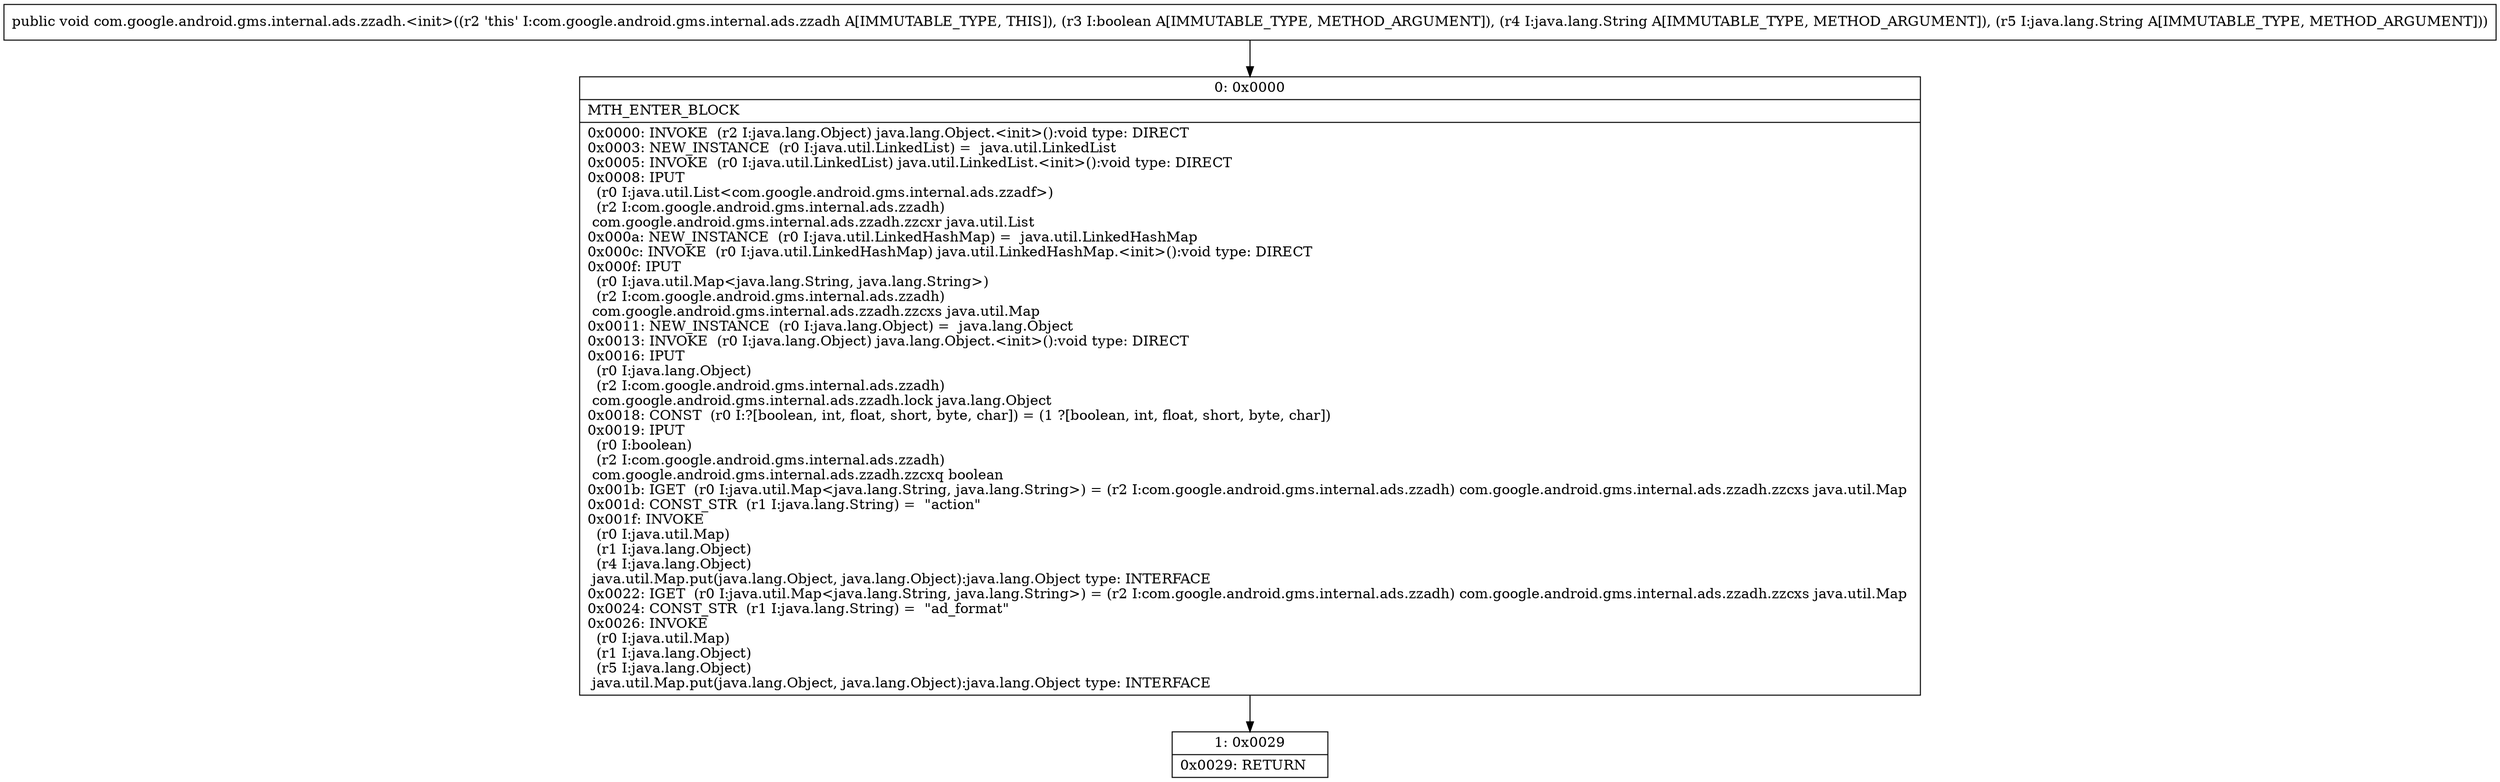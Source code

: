 digraph "CFG forcom.google.android.gms.internal.ads.zzadh.\<init\>(ZLjava\/lang\/String;Ljava\/lang\/String;)V" {
Node_0 [shape=record,label="{0\:\ 0x0000|MTH_ENTER_BLOCK\l|0x0000: INVOKE  (r2 I:java.lang.Object) java.lang.Object.\<init\>():void type: DIRECT \l0x0003: NEW_INSTANCE  (r0 I:java.util.LinkedList) =  java.util.LinkedList \l0x0005: INVOKE  (r0 I:java.util.LinkedList) java.util.LinkedList.\<init\>():void type: DIRECT \l0x0008: IPUT  \l  (r0 I:java.util.List\<com.google.android.gms.internal.ads.zzadf\>)\l  (r2 I:com.google.android.gms.internal.ads.zzadh)\l com.google.android.gms.internal.ads.zzadh.zzcxr java.util.List \l0x000a: NEW_INSTANCE  (r0 I:java.util.LinkedHashMap) =  java.util.LinkedHashMap \l0x000c: INVOKE  (r0 I:java.util.LinkedHashMap) java.util.LinkedHashMap.\<init\>():void type: DIRECT \l0x000f: IPUT  \l  (r0 I:java.util.Map\<java.lang.String, java.lang.String\>)\l  (r2 I:com.google.android.gms.internal.ads.zzadh)\l com.google.android.gms.internal.ads.zzadh.zzcxs java.util.Map \l0x0011: NEW_INSTANCE  (r0 I:java.lang.Object) =  java.lang.Object \l0x0013: INVOKE  (r0 I:java.lang.Object) java.lang.Object.\<init\>():void type: DIRECT \l0x0016: IPUT  \l  (r0 I:java.lang.Object)\l  (r2 I:com.google.android.gms.internal.ads.zzadh)\l com.google.android.gms.internal.ads.zzadh.lock java.lang.Object \l0x0018: CONST  (r0 I:?[boolean, int, float, short, byte, char]) = (1 ?[boolean, int, float, short, byte, char]) \l0x0019: IPUT  \l  (r0 I:boolean)\l  (r2 I:com.google.android.gms.internal.ads.zzadh)\l com.google.android.gms.internal.ads.zzadh.zzcxq boolean \l0x001b: IGET  (r0 I:java.util.Map\<java.lang.String, java.lang.String\>) = (r2 I:com.google.android.gms.internal.ads.zzadh) com.google.android.gms.internal.ads.zzadh.zzcxs java.util.Map \l0x001d: CONST_STR  (r1 I:java.lang.String) =  \"action\" \l0x001f: INVOKE  \l  (r0 I:java.util.Map)\l  (r1 I:java.lang.Object)\l  (r4 I:java.lang.Object)\l java.util.Map.put(java.lang.Object, java.lang.Object):java.lang.Object type: INTERFACE \l0x0022: IGET  (r0 I:java.util.Map\<java.lang.String, java.lang.String\>) = (r2 I:com.google.android.gms.internal.ads.zzadh) com.google.android.gms.internal.ads.zzadh.zzcxs java.util.Map \l0x0024: CONST_STR  (r1 I:java.lang.String) =  \"ad_format\" \l0x0026: INVOKE  \l  (r0 I:java.util.Map)\l  (r1 I:java.lang.Object)\l  (r5 I:java.lang.Object)\l java.util.Map.put(java.lang.Object, java.lang.Object):java.lang.Object type: INTERFACE \l}"];
Node_1 [shape=record,label="{1\:\ 0x0029|0x0029: RETURN   \l}"];
MethodNode[shape=record,label="{public void com.google.android.gms.internal.ads.zzadh.\<init\>((r2 'this' I:com.google.android.gms.internal.ads.zzadh A[IMMUTABLE_TYPE, THIS]), (r3 I:boolean A[IMMUTABLE_TYPE, METHOD_ARGUMENT]), (r4 I:java.lang.String A[IMMUTABLE_TYPE, METHOD_ARGUMENT]), (r5 I:java.lang.String A[IMMUTABLE_TYPE, METHOD_ARGUMENT])) }"];
MethodNode -> Node_0;
Node_0 -> Node_1;
}

